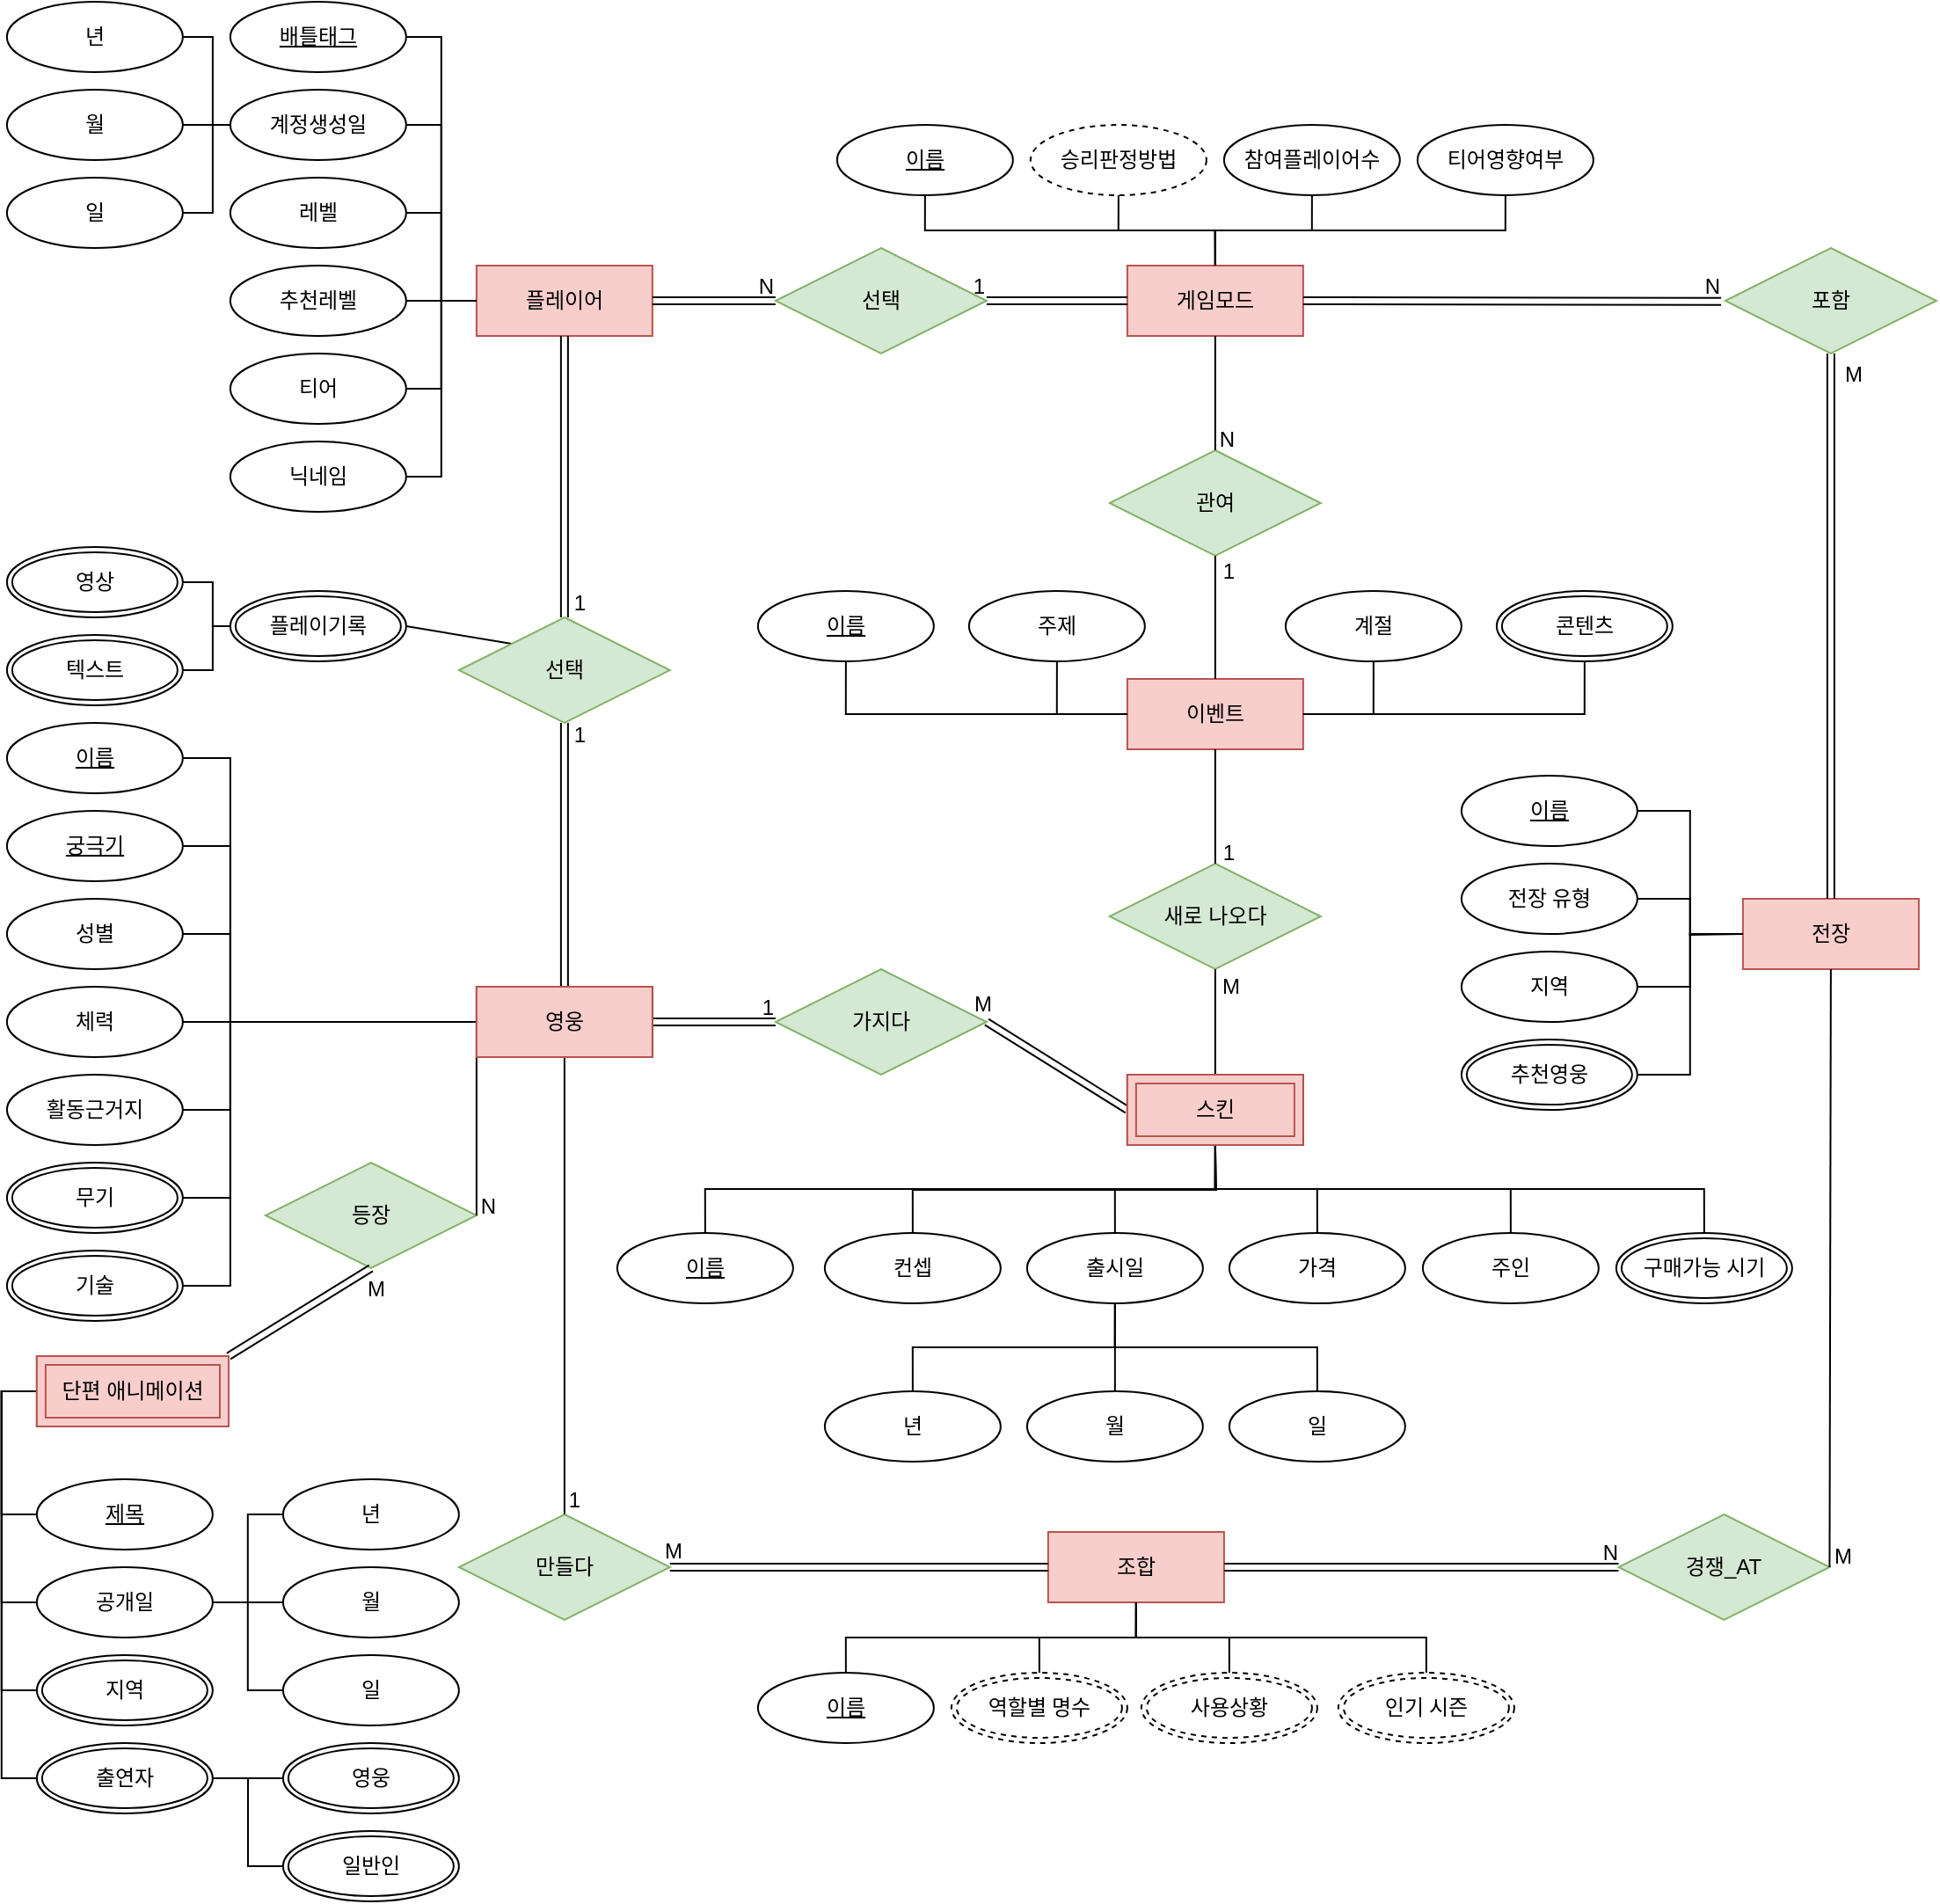 <mxfile version="15.6.5" type="device"><diagram id="R2lEEEUBdFMjLlhIrx00" name="Page-1"><mxGraphModel dx="2842" dy="829" grid="1" gridSize="10" guides="1" tooltips="1" connect="1" arrows="1" fold="1" page="1" pageScale="1" pageWidth="1169" pageHeight="1654" math="0" shadow="0" extFonts="Permanent Marker^https://fonts.googleapis.com/css?family=Permanent+Marker"><root><mxCell id="0"/><mxCell id="1" parent="0"/><mxCell id="3ToQd5qTpxDwfpzsxfG1-2" value="영웅" style="whiteSpace=wrap;html=1;align=center;fontFamily=Verdana;fillColor=default;strokeColor=default;fontColor=default;" parent="1" vertex="1"><mxGeometry x="-889.06" y="570" width="100" height="40" as="geometry"/></mxCell><mxCell id="WNZqhc5i6dyo3hTgpOTs-55" style="edgeStyle=orthogonalEdgeStyle;rounded=0;orthogonalLoop=1;jettySize=auto;html=1;exitX=1;exitY=0.5;exitDx=0;exitDy=0;entryX=0;entryY=0.5;entryDx=0;entryDy=0;fontFamily=Helvetica;endArrow=none;endFill=0;" parent="1" source="ImZckyRcr9Z4sj4Z7aas-2" target="3ToQd5qTpxDwfpzsxfG1-2" edge="1"><mxGeometry relative="1" as="geometry"><Array as="points"><mxPoint x="-1029.06" y="540"/><mxPoint x="-1029.06" y="590"/></Array></mxGeometry></mxCell><mxCell id="ImZckyRcr9Z4sj4Z7aas-2" value="성별" style="ellipse;whiteSpace=wrap;html=1;align=center;fontFamily=Verdana;" parent="1" vertex="1"><mxGeometry x="-1156.06" y="520" width="100" height="40" as="geometry"/></mxCell><mxCell id="WNZqhc5i6dyo3hTgpOTs-52" style="edgeStyle=orthogonalEdgeStyle;rounded=0;orthogonalLoop=1;jettySize=auto;html=1;exitX=1;exitY=0.5;exitDx=0;exitDy=0;entryX=0;entryY=0.5;entryDx=0;entryDy=0;fontFamily=Helvetica;endArrow=none;endFill=0;" parent="1" source="ImZckyRcr9Z4sj4Z7aas-3" target="3ToQd5qTpxDwfpzsxfG1-2" edge="1"><mxGeometry relative="1" as="geometry"><Array as="points"><mxPoint x="-1029.06" y="440"/><mxPoint x="-1029.06" y="590"/></Array></mxGeometry></mxCell><mxCell id="ImZckyRcr9Z4sj4Z7aas-3" value="이름" style="ellipse;whiteSpace=wrap;html=1;align=center;fontStyle=4;fontFamily=Verdana;" parent="1" vertex="1"><mxGeometry x="-1156.06" y="420" width="100" height="40" as="geometry"/></mxCell><mxCell id="WNZqhc5i6dyo3hTgpOTs-57" style="edgeStyle=orthogonalEdgeStyle;rounded=0;orthogonalLoop=1;jettySize=auto;html=1;exitX=1;exitY=0.5;exitDx=0;exitDy=0;entryX=0;entryY=0.5;entryDx=0;entryDy=0;fontFamily=Helvetica;endArrow=none;endFill=0;" parent="1" source="ImZckyRcr9Z4sj4Z7aas-4" target="3ToQd5qTpxDwfpzsxfG1-2" edge="1"><mxGeometry relative="1" as="geometry"><Array as="points"><mxPoint x="-1029.06" y="640"/><mxPoint x="-1029.06" y="590"/></Array></mxGeometry></mxCell><mxCell id="ImZckyRcr9Z4sj4Z7aas-4" value="활동근거지" style="ellipse;whiteSpace=wrap;html=1;align=center;fontFamily=Verdana;" parent="1" vertex="1"><mxGeometry x="-1156.06" y="620" width="100" height="40" as="geometry"/></mxCell><mxCell id="WNZqhc5i6dyo3hTgpOTs-53" style="edgeStyle=orthogonalEdgeStyle;rounded=0;orthogonalLoop=1;jettySize=auto;html=1;exitX=1;exitY=0.5;exitDx=0;exitDy=0;entryX=0;entryY=0.5;entryDx=0;entryDy=0;fontFamily=Helvetica;endArrow=none;endFill=0;" parent="1" source="ImZckyRcr9Z4sj4Z7aas-5" target="3ToQd5qTpxDwfpzsxfG1-2" edge="1"><mxGeometry relative="1" as="geometry"><Array as="points"><mxPoint x="-1029.06" y="490"/><mxPoint x="-1029.06" y="590"/></Array></mxGeometry></mxCell><mxCell id="ImZckyRcr9Z4sj4Z7aas-5" value="궁극기" style="ellipse;whiteSpace=wrap;html=1;align=center;fontStyle=4;fontFamily=Verdana;" parent="1" vertex="1"><mxGeometry x="-1156.06" y="470" width="100" height="40" as="geometry"/></mxCell><mxCell id="WNZqhc5i6dyo3hTgpOTs-56" style="edgeStyle=orthogonalEdgeStyle;rounded=0;orthogonalLoop=1;jettySize=auto;html=1;exitX=1;exitY=0.5;exitDx=0;exitDy=0;entryX=0;entryY=0.5;entryDx=0;entryDy=0;fontFamily=Helvetica;endArrow=none;endFill=0;" parent="1" source="ImZckyRcr9Z4sj4Z7aas-6" target="3ToQd5qTpxDwfpzsxfG1-2" edge="1"><mxGeometry relative="1" as="geometry"/></mxCell><mxCell id="ImZckyRcr9Z4sj4Z7aas-6" value="체력" style="ellipse;whiteSpace=wrap;html=1;align=center;fontFamily=Verdana;" parent="1" vertex="1"><mxGeometry x="-1156.06" y="570" width="100" height="40" as="geometry"/></mxCell><mxCell id="Md9FG3COlqgTDgg730x_-62" style="edgeStyle=orthogonalEdgeStyle;rounded=0;orthogonalLoop=1;jettySize=auto;html=1;exitX=0.5;exitY=0;exitDx=0;exitDy=0;endArrow=none;endFill=0;" parent="1" source="ImZckyRcr9Z4sj4Z7aas-20" edge="1"><mxGeometry relative="1" as="geometry"><mxPoint x="-469.06" y="660" as="targetPoint"/></mxGeometry></mxCell><mxCell id="ImZckyRcr9Z4sj4Z7aas-20" value="컨셉" style="ellipse;whiteSpace=wrap;html=1;align=center;fontFamily=Verdana;" parent="1" vertex="1"><mxGeometry x="-691.06" y="710" width="100" height="40" as="geometry"/></mxCell><mxCell id="Md9FG3COlqgTDgg730x_-63" style="edgeStyle=orthogonalEdgeStyle;rounded=0;orthogonalLoop=1;jettySize=auto;html=1;exitX=0.5;exitY=0;exitDx=0;exitDy=0;endArrow=none;endFill=0;" parent="1" source="ImZckyRcr9Z4sj4Z7aas-23" edge="1"><mxGeometry relative="1" as="geometry"><mxPoint x="-469.06" y="660" as="targetPoint"/></mxGeometry></mxCell><mxCell id="ImZckyRcr9Z4sj4Z7aas-23" value="출시일" style="ellipse;whiteSpace=wrap;html=1;align=center;fontFamily=Verdana;" parent="1" vertex="1"><mxGeometry x="-576.06" y="710" width="100" height="40" as="geometry"/></mxCell><mxCell id="Md9FG3COlqgTDgg730x_-64" style="edgeStyle=orthogonalEdgeStyle;rounded=0;orthogonalLoop=1;jettySize=auto;html=1;exitX=0.5;exitY=0;exitDx=0;exitDy=0;entryX=0.5;entryY=1;entryDx=0;entryDy=0;endArrow=none;endFill=0;" parent="1" source="ImZckyRcr9Z4sj4Z7aas-28" target="WNZqhc5i6dyo3hTgpOTs-12" edge="1"><mxGeometry relative="1" as="geometry"/></mxCell><mxCell id="ImZckyRcr9Z4sj4Z7aas-28" value="가격" style="ellipse;whiteSpace=wrap;html=1;align=center;fontFamily=Verdana;" parent="1" vertex="1"><mxGeometry x="-461.06" y="710" width="100" height="40" as="geometry"/></mxCell><mxCell id="Md9FG3COlqgTDgg730x_-61" style="edgeStyle=orthogonalEdgeStyle;rounded=0;orthogonalLoop=1;jettySize=auto;html=1;exitX=0.5;exitY=0;exitDx=0;exitDy=0;entryX=0.5;entryY=1;entryDx=0;entryDy=0;endArrow=none;endFill=0;" parent="1" source="ImZckyRcr9Z4sj4Z7aas-31" target="WNZqhc5i6dyo3hTgpOTs-12" edge="1"><mxGeometry relative="1" as="geometry"/></mxCell><mxCell id="ImZckyRcr9Z4sj4Z7aas-31" value="이름" style="ellipse;whiteSpace=wrap;html=1;align=center;fontStyle=4;fontFamily=Verdana;" parent="1" vertex="1"><mxGeometry x="-809.06" y="710" width="100" height="40" as="geometry"/></mxCell><mxCell id="Md9FG3COlqgTDgg730x_-68" style="edgeStyle=orthogonalEdgeStyle;rounded=0;orthogonalLoop=1;jettySize=auto;html=1;exitX=0.5;exitY=0;exitDx=0;exitDy=0;entryX=0.5;entryY=1;entryDx=0;entryDy=0;endArrow=none;endFill=0;" parent="1" source="ImZckyRcr9Z4sj4Z7aas-41" target="ImZckyRcr9Z4sj4Z7aas-23" edge="1"><mxGeometry relative="1" as="geometry"/></mxCell><mxCell id="ImZckyRcr9Z4sj4Z7aas-41" value="년" style="ellipse;whiteSpace=wrap;html=1;align=center;fontFamily=Verdana;" parent="1" vertex="1"><mxGeometry x="-691.06" y="800" width="100" height="40" as="geometry"/></mxCell><mxCell id="Md9FG3COlqgTDgg730x_-70" style="edgeStyle=orthogonalEdgeStyle;rounded=0;orthogonalLoop=1;jettySize=auto;html=1;exitX=0.5;exitY=0;exitDx=0;exitDy=0;entryX=0.5;entryY=1;entryDx=0;entryDy=0;endArrow=none;endFill=0;" parent="1" source="ImZckyRcr9Z4sj4Z7aas-43" target="ImZckyRcr9Z4sj4Z7aas-23" edge="1"><mxGeometry relative="1" as="geometry"/></mxCell><mxCell id="ImZckyRcr9Z4sj4Z7aas-43" value="일" style="ellipse;whiteSpace=wrap;html=1;align=center;fontFamily=Verdana;" parent="1" vertex="1"><mxGeometry x="-461.06" y="800" width="100" height="40" as="geometry"/></mxCell><mxCell id="Md9FG3COlqgTDgg730x_-69" style="edgeStyle=orthogonalEdgeStyle;rounded=0;orthogonalLoop=1;jettySize=auto;html=1;exitX=0.5;exitY=0;exitDx=0;exitDy=0;endArrow=none;endFill=0;" parent="1" source="ImZckyRcr9Z4sj4Z7aas-48" target="ImZckyRcr9Z4sj4Z7aas-23" edge="1"><mxGeometry relative="1" as="geometry"/></mxCell><mxCell id="ImZckyRcr9Z4sj4Z7aas-48" value="월" style="ellipse;whiteSpace=wrap;html=1;align=center;fontFamily=Verdana;" parent="1" vertex="1"><mxGeometry x="-576.06" y="800" width="100" height="40" as="geometry"/></mxCell><mxCell id="ImZckyRcr9Z4sj4Z7aas-50" value="조합" style="whiteSpace=wrap;html=1;align=center;fontFamily=Verdana;fillColor=#f8cecc;strokeColor=#b85450;" parent="1" vertex="1"><mxGeometry x="-564.06" y="880" width="100" height="40" as="geometry"/></mxCell><mxCell id="Md9FG3COlqgTDgg730x_-125" style="edgeStyle=orthogonalEdgeStyle;rounded=0;orthogonalLoop=1;jettySize=auto;html=1;exitX=0.5;exitY=0;exitDx=0;exitDy=0;entryX=0.5;entryY=1;entryDx=0;entryDy=0;endArrow=none;endFill=0;" parent="1" source="ImZckyRcr9Z4sj4Z7aas-66" target="ImZckyRcr9Z4sj4Z7aas-50" edge="1"><mxGeometry relative="1" as="geometry"/></mxCell><mxCell id="ImZckyRcr9Z4sj4Z7aas-66" value="이름" style="ellipse;whiteSpace=wrap;html=1;align=center;fontStyle=4;fontFamily=Verdana;" parent="1" vertex="1"><mxGeometry x="-729.06" y="960" width="100" height="40" as="geometry"/></mxCell><mxCell id="Md9FG3COlqgTDgg730x_-128" style="edgeStyle=orthogonalEdgeStyle;rounded=0;orthogonalLoop=1;jettySize=auto;html=1;exitX=0.5;exitY=0;exitDx=0;exitDy=0;entryX=0.5;entryY=1;entryDx=0;entryDy=0;endArrow=none;endFill=0;" parent="1" source="ImZckyRcr9Z4sj4Z7aas-70" target="ImZckyRcr9Z4sj4Z7aas-50" edge="1"><mxGeometry relative="1" as="geometry"/></mxCell><mxCell id="ImZckyRcr9Z4sj4Z7aas-70" value="사용상황" style="ellipse;shape=doubleEllipse;margin=3;whiteSpace=wrap;html=1;align=center;fontFamily=Verdana;dashed=1;fillColor=default;strokeColor=default;fontColor=default;" parent="1" vertex="1"><mxGeometry x="-511.06" y="960" width="100" height="40" as="geometry"/></mxCell><mxCell id="Md9FG3COlqgTDgg730x_-127" style="edgeStyle=orthogonalEdgeStyle;rounded=0;orthogonalLoop=1;jettySize=auto;html=1;exitX=0.5;exitY=0;exitDx=0;exitDy=0;entryX=0.5;entryY=1;entryDx=0;entryDy=0;endArrow=none;endFill=0;" parent="1" source="ImZckyRcr9Z4sj4Z7aas-73" target="ImZckyRcr9Z4sj4Z7aas-50" edge="1"><mxGeometry relative="1" as="geometry"/></mxCell><mxCell id="ImZckyRcr9Z4sj4Z7aas-73" value="역할별 명수" style="ellipse;shape=doubleEllipse;margin=3;whiteSpace=wrap;html=1;align=center;fontFamily=Verdana;dashed=1;fillColor=default;strokeColor=default;fontColor=default;" parent="1" vertex="1"><mxGeometry x="-619.06" y="960" width="100" height="40" as="geometry"/></mxCell><mxCell id="Md9FG3COlqgTDgg730x_-129" style="edgeStyle=orthogonalEdgeStyle;rounded=0;orthogonalLoop=1;jettySize=auto;html=1;exitX=0.5;exitY=0;exitDx=0;exitDy=0;entryX=0.5;entryY=1;entryDx=0;entryDy=0;endArrow=none;endFill=0;" parent="1" source="ImZckyRcr9Z4sj4Z7aas-74" target="ImZckyRcr9Z4sj4Z7aas-50" edge="1"><mxGeometry relative="1" as="geometry"/></mxCell><mxCell id="ImZckyRcr9Z4sj4Z7aas-74" value="인기 시즌" style="ellipse;shape=doubleEllipse;margin=3;whiteSpace=wrap;html=1;align=center;fontFamily=Verdana;dashed=1;fillColor=default;strokeColor=default;fontColor=default;" parent="1" vertex="1"><mxGeometry x="-399.06" y="960" width="100" height="40" as="geometry"/></mxCell><mxCell id="ImZckyRcr9Z4sj4Z7aas-75" value="전장" style="whiteSpace=wrap;html=1;align=center;fontFamily=Verdana;fillColor=#f8cecc;strokeColor=#b85450;" parent="1" vertex="1"><mxGeometry x="-169.06" y="520" width="100" height="40" as="geometry"/></mxCell><mxCell id="Md9FG3COlqgTDgg730x_-120" style="edgeStyle=orthogonalEdgeStyle;rounded=0;orthogonalLoop=1;jettySize=auto;html=1;exitX=1;exitY=0.5;exitDx=0;exitDy=0;endArrow=none;endFill=0;" parent="1" source="ImZckyRcr9Z4sj4Z7aas-77" edge="1"><mxGeometry relative="1" as="geometry"><mxPoint x="-169.06" y="540" as="targetPoint"/></mxGeometry></mxCell><mxCell id="ImZckyRcr9Z4sj4Z7aas-77" value="전장 유형" style="ellipse;whiteSpace=wrap;html=1;align=center;fontFamily=Verdana;" parent="1" vertex="1"><mxGeometry x="-329.06" y="500" width="100" height="40" as="geometry"/></mxCell><mxCell id="Md9FG3COlqgTDgg730x_-121" style="edgeStyle=orthogonalEdgeStyle;rounded=0;orthogonalLoop=1;jettySize=auto;html=1;exitX=1;exitY=0.5;exitDx=0;exitDy=0;entryX=0;entryY=0.5;entryDx=0;entryDy=0;endArrow=none;endFill=0;" parent="1" source="ImZckyRcr9Z4sj4Z7aas-81" target="ImZckyRcr9Z4sj4Z7aas-75" edge="1"><mxGeometry relative="1" as="geometry"/></mxCell><mxCell id="ImZckyRcr9Z4sj4Z7aas-81" value="지역" style="ellipse;whiteSpace=wrap;html=1;align=center;fontFamily=Verdana;" parent="1" vertex="1"><mxGeometry x="-329.06" y="550" width="100" height="40" as="geometry"/></mxCell><mxCell id="Md9FG3COlqgTDgg730x_-119" style="edgeStyle=orthogonalEdgeStyle;rounded=0;orthogonalLoop=1;jettySize=auto;html=1;exitX=1;exitY=0.5;exitDx=0;exitDy=0;entryX=0;entryY=0.5;entryDx=0;entryDy=0;endArrow=none;endFill=0;" parent="1" source="ImZckyRcr9Z4sj4Z7aas-85" target="ImZckyRcr9Z4sj4Z7aas-75" edge="1"><mxGeometry relative="1" as="geometry"/></mxCell><mxCell id="ImZckyRcr9Z4sj4Z7aas-85" value="이름" style="ellipse;whiteSpace=wrap;html=1;align=center;fontStyle=4;fontFamily=Verdana;" parent="1" vertex="1"><mxGeometry x="-329.06" y="450" width="100" height="40" as="geometry"/></mxCell><mxCell id="Md9FG3COlqgTDgg730x_-122" style="edgeStyle=orthogonalEdgeStyle;rounded=0;orthogonalLoop=1;jettySize=auto;html=1;exitX=1;exitY=0.5;exitDx=0;exitDy=0;entryX=0;entryY=0.5;entryDx=0;entryDy=0;endArrow=none;endFill=0;" parent="1" source="ImZckyRcr9Z4sj4Z7aas-86" target="ImZckyRcr9Z4sj4Z7aas-75" edge="1"><mxGeometry relative="1" as="geometry"/></mxCell><mxCell id="ImZckyRcr9Z4sj4Z7aas-86" value="추천영웅" style="ellipse;shape=doubleEllipse;margin=3;whiteSpace=wrap;html=1;align=center;fontFamily=Verdana;" parent="1" vertex="1"><mxGeometry x="-329.06" y="600" width="100" height="40" as="geometry"/></mxCell><mxCell id="ImZckyRcr9Z4sj4Z7aas-87" value="게임모드" style="whiteSpace=wrap;html=1;align=center;fontFamily=Verdana;fillColor=#f8cecc;strokeColor=#b85450;" parent="1" vertex="1"><mxGeometry x="-519.06" y="160" width="100" height="40" as="geometry"/></mxCell><mxCell id="Md9FG3COlqgTDgg730x_-51" style="edgeStyle=orthogonalEdgeStyle;rounded=0;orthogonalLoop=1;jettySize=auto;html=1;exitX=0.5;exitY=1;exitDx=0;exitDy=0;entryX=0.5;entryY=0;entryDx=0;entryDy=0;endArrow=none;endFill=0;" parent="1" source="ImZckyRcr9Z4sj4Z7aas-89" target="ImZckyRcr9Z4sj4Z7aas-87" edge="1"><mxGeometry relative="1" as="geometry"/></mxCell><mxCell id="ImZckyRcr9Z4sj4Z7aas-89" value="승리판정방법" style="ellipse;whiteSpace=wrap;html=1;align=center;fontFamily=Verdana;dashed=1;fillColor=default;strokeColor=default;fontColor=default;" parent="1" vertex="1"><mxGeometry x="-574.06" y="80" width="100" height="40" as="geometry"/></mxCell><mxCell id="Md9FG3COlqgTDgg730x_-52" style="edgeStyle=orthogonalEdgeStyle;rounded=0;orthogonalLoop=1;jettySize=auto;html=1;exitX=0.5;exitY=1;exitDx=0;exitDy=0;entryX=0.5;entryY=0;entryDx=0;entryDy=0;endArrow=none;endFill=0;" parent="1" source="ImZckyRcr9Z4sj4Z7aas-92" target="ImZckyRcr9Z4sj4Z7aas-87" edge="1"><mxGeometry relative="1" as="geometry"/></mxCell><mxCell id="ImZckyRcr9Z4sj4Z7aas-92" value="참여플레이어수" style="ellipse;whiteSpace=wrap;html=1;align=center;fontFamily=Verdana;" parent="1" vertex="1"><mxGeometry x="-464.06" y="80" width="100" height="40" as="geometry"/></mxCell><mxCell id="Md9FG3COlqgTDgg730x_-50" style="edgeStyle=orthogonalEdgeStyle;rounded=0;orthogonalLoop=1;jettySize=auto;html=1;exitX=0.5;exitY=1;exitDx=0;exitDy=0;entryX=0.5;entryY=0;entryDx=0;entryDy=0;endArrow=none;endFill=0;" parent="1" source="ImZckyRcr9Z4sj4Z7aas-94" target="ImZckyRcr9Z4sj4Z7aas-87" edge="1"><mxGeometry relative="1" as="geometry"/></mxCell><mxCell id="ImZckyRcr9Z4sj4Z7aas-94" value="이름" style="ellipse;whiteSpace=wrap;html=1;align=center;fontStyle=4;fontFamily=Verdana;" parent="1" vertex="1"><mxGeometry x="-684.06" y="80" width="100" height="40" as="geometry"/></mxCell><mxCell id="Md9FG3COlqgTDgg730x_-53" style="edgeStyle=orthogonalEdgeStyle;rounded=0;orthogonalLoop=1;jettySize=auto;html=1;exitX=0.5;exitY=1;exitDx=0;exitDy=0;entryX=0.5;entryY=0;entryDx=0;entryDy=0;endArrow=none;endFill=0;" parent="1" source="ImZckyRcr9Z4sj4Z7aas-96" target="ImZckyRcr9Z4sj4Z7aas-87" edge="1"><mxGeometry relative="1" as="geometry"/></mxCell><mxCell id="ImZckyRcr9Z4sj4Z7aas-96" value="티어영향여부" style="ellipse;whiteSpace=wrap;html=1;align=center;fontFamily=Verdana;" parent="1" vertex="1"><mxGeometry x="-354.06" y="80" width="100" height="40" as="geometry"/></mxCell><mxCell id="ImZckyRcr9Z4sj4Z7aas-97" value="플레이어" style="whiteSpace=wrap;html=1;align=center;fontFamily=Verdana;fillColor=#f8cecc;strokeColor=#b85450;" parent="1" vertex="1"><mxGeometry x="-889.06" y="160" width="100" height="40" as="geometry"/></mxCell><mxCell id="WNZqhc5i6dyo3hTgpOTs-28" style="edgeStyle=orthogonalEdgeStyle;rounded=0;orthogonalLoop=1;jettySize=auto;html=1;exitX=1;exitY=0.5;exitDx=0;exitDy=0;entryX=0;entryY=0.5;entryDx=0;entryDy=0;fontFamily=Helvetica;endArrow=none;endFill=0;" parent="1" source="ImZckyRcr9Z4sj4Z7aas-99" target="ImZckyRcr9Z4sj4Z7aas-97" edge="1"><mxGeometry relative="1" as="geometry"/></mxCell><mxCell id="ImZckyRcr9Z4sj4Z7aas-99" value="레벨" style="ellipse;whiteSpace=wrap;html=1;align=center;fontFamily=Verdana;" parent="1" vertex="1"><mxGeometry x="-1029.06" y="110" width="100" height="40" as="geometry"/></mxCell><mxCell id="WNZqhc5i6dyo3hTgpOTs-27" style="edgeStyle=orthogonalEdgeStyle;rounded=0;orthogonalLoop=1;jettySize=auto;html=1;exitX=1;exitY=0.5;exitDx=0;exitDy=0;entryX=0;entryY=0.5;entryDx=0;entryDy=0;fontFamily=Helvetica;endArrow=none;endFill=0;" parent="1" source="ImZckyRcr9Z4sj4Z7aas-105" target="ImZckyRcr9Z4sj4Z7aas-97" edge="1"><mxGeometry relative="1" as="geometry"/></mxCell><mxCell id="ImZckyRcr9Z4sj4Z7aas-105" value="계정생성일" style="ellipse;whiteSpace=wrap;html=1;align=center;fontFamily=Verdana;" parent="1" vertex="1"><mxGeometry x="-1029.06" y="60" width="100" height="40" as="geometry"/></mxCell><mxCell id="WNZqhc5i6dyo3hTgpOTs-23" style="edgeStyle=orthogonalEdgeStyle;rounded=0;orthogonalLoop=1;jettySize=auto;html=1;exitX=1;exitY=0.5;exitDx=0;exitDy=0;fontFamily=Helvetica;endArrow=none;endFill=0;entryX=0;entryY=0.5;entryDx=0;entryDy=0;" parent="1" source="ImZckyRcr9Z4sj4Z7aas-106" target="ImZckyRcr9Z4sj4Z7aas-97" edge="1"><mxGeometry relative="1" as="geometry"><mxPoint x="-909.06" y="180" as="targetPoint"/></mxGeometry></mxCell><mxCell id="ImZckyRcr9Z4sj4Z7aas-106" value="배틀태그" style="ellipse;whiteSpace=wrap;html=1;align=center;fontStyle=4;fontFamily=Verdana;" parent="1" vertex="1"><mxGeometry x="-1029.06" y="10" width="100" height="40" as="geometry"/></mxCell><mxCell id="WNZqhc5i6dyo3hTgpOTs-31" style="edgeStyle=orthogonalEdgeStyle;rounded=0;orthogonalLoop=1;jettySize=auto;html=1;exitX=1;exitY=0.5;exitDx=0;exitDy=0;entryX=0;entryY=0.5;entryDx=0;entryDy=0;fontFamily=Helvetica;endArrow=none;endFill=0;" parent="1" source="ImZckyRcr9Z4sj4Z7aas-108" target="ImZckyRcr9Z4sj4Z7aas-97" edge="1"><mxGeometry relative="1" as="geometry"/></mxCell><mxCell id="ImZckyRcr9Z4sj4Z7aas-108" value="닉네임" style="ellipse;whiteSpace=wrap;html=1;align=center;fontFamily=Verdana;" parent="1" vertex="1"><mxGeometry x="-1029.06" y="260" width="100" height="40" as="geometry"/></mxCell><mxCell id="WNZqhc5i6dyo3hTgpOTs-30" style="edgeStyle=orthogonalEdgeStyle;rounded=0;orthogonalLoop=1;jettySize=auto;html=1;exitX=1;exitY=0.5;exitDx=0;exitDy=0;entryX=0;entryY=0.5;entryDx=0;entryDy=0;fontFamily=Helvetica;endArrow=none;endFill=0;" parent="1" source="ImZckyRcr9Z4sj4Z7aas-110" target="ImZckyRcr9Z4sj4Z7aas-97" edge="1"><mxGeometry relative="1" as="geometry"/></mxCell><mxCell id="ImZckyRcr9Z4sj4Z7aas-110" value="티어" style="ellipse;whiteSpace=wrap;html=1;align=center;fontFamily=Verdana;" parent="1" vertex="1"><mxGeometry x="-1029.06" y="210" width="100" height="40" as="geometry"/></mxCell><mxCell id="WNZqhc5i6dyo3hTgpOTs-16" style="edgeStyle=orthogonalEdgeStyle;rounded=0;orthogonalLoop=1;jettySize=auto;html=1;exitX=1;exitY=0.5;exitDx=0;exitDy=0;entryX=0;entryY=0.5;entryDx=0;entryDy=0;fontFamily=Helvetica;endArrow=none;endFill=0;" parent="1" source="ImZckyRcr9Z4sj4Z7aas-113" target="ImZckyRcr9Z4sj4Z7aas-105" edge="1"><mxGeometry relative="1" as="geometry"><Array as="points"><mxPoint x="-1039.06" y="30"/><mxPoint x="-1039.06" y="80"/></Array></mxGeometry></mxCell><mxCell id="ImZckyRcr9Z4sj4Z7aas-113" value="년" style="ellipse;whiteSpace=wrap;html=1;align=center;fontFamily=Verdana;fillOpacity=96;" parent="1" vertex="1"><mxGeometry x="-1156.06" y="10" width="100" height="40" as="geometry"/></mxCell><mxCell id="WNZqhc5i6dyo3hTgpOTs-17" style="edgeStyle=orthogonalEdgeStyle;rounded=0;orthogonalLoop=1;jettySize=auto;html=1;exitX=1;exitY=0.5;exitDx=0;exitDy=0;entryX=0;entryY=0.5;entryDx=0;entryDy=0;fontFamily=Helvetica;endArrow=none;endFill=0;" parent="1" source="ImZckyRcr9Z4sj4Z7aas-114" target="ImZckyRcr9Z4sj4Z7aas-105" edge="1"><mxGeometry relative="1" as="geometry"/></mxCell><mxCell id="ImZckyRcr9Z4sj4Z7aas-114" value="월" style="ellipse;whiteSpace=wrap;html=1;align=center;fontFamily=Verdana;fillOpacity=96;" parent="1" vertex="1"><mxGeometry x="-1156.06" y="60" width="100" height="40" as="geometry"/></mxCell><mxCell id="WNZqhc5i6dyo3hTgpOTs-18" style="edgeStyle=orthogonalEdgeStyle;rounded=0;orthogonalLoop=1;jettySize=auto;html=1;exitX=1;exitY=0.5;exitDx=0;exitDy=0;fontFamily=Helvetica;endArrow=none;endFill=0;" parent="1" source="ImZckyRcr9Z4sj4Z7aas-115" edge="1"><mxGeometry relative="1" as="geometry"><mxPoint x="-1029.06" y="80" as="targetPoint"/><Array as="points"><mxPoint x="-1039.06" y="130"/><mxPoint x="-1039.06" y="80"/></Array></mxGeometry></mxCell><mxCell id="ImZckyRcr9Z4sj4Z7aas-115" value="일" style="ellipse;whiteSpace=wrap;html=1;align=center;fontFamily=Verdana;fillOpacity=96;" parent="1" vertex="1"><mxGeometry x="-1156.06" y="110" width="100" height="40" as="geometry"/></mxCell><mxCell id="WNZqhc5i6dyo3hTgpOTs-29" style="edgeStyle=orthogonalEdgeStyle;rounded=0;orthogonalLoop=1;jettySize=auto;html=1;exitX=1;exitY=0.5;exitDx=0;exitDy=0;entryX=0;entryY=0.5;entryDx=0;entryDy=0;fontFamily=Helvetica;endArrow=none;endFill=0;" parent="1" source="ImZckyRcr9Z4sj4Z7aas-117" target="ImZckyRcr9Z4sj4Z7aas-97" edge="1"><mxGeometry relative="1" as="geometry"/></mxCell><mxCell id="ImZckyRcr9Z4sj4Z7aas-117" value="추천레벨" style="ellipse;whiteSpace=wrap;html=1;align=center;fontFamily=Verdana;" parent="1" vertex="1"><mxGeometry x="-1029.06" y="160" width="100" height="40" as="geometry"/></mxCell><mxCell id="ImZckyRcr9Z4sj4Z7aas-129" value="이벤트" style="whiteSpace=wrap;html=1;align=center;fontFamily=Verdana;fillColor=#f8cecc;strokeColor=#b85450;" parent="1" vertex="1"><mxGeometry x="-519.06" y="395" width="100" height="40" as="geometry"/></mxCell><mxCell id="Md9FG3COlqgTDgg730x_-56" style="edgeStyle=orthogonalEdgeStyle;rounded=0;orthogonalLoop=1;jettySize=auto;html=1;exitX=0.5;exitY=1;exitDx=0;exitDy=0;entryX=0;entryY=0.5;entryDx=0;entryDy=0;endArrow=none;endFill=0;" parent="1" source="ImZckyRcr9Z4sj4Z7aas-131" target="ImZckyRcr9Z4sj4Z7aas-129" edge="1"><mxGeometry relative="1" as="geometry"/></mxCell><mxCell id="ImZckyRcr9Z4sj4Z7aas-131" value="주제" style="ellipse;whiteSpace=wrap;html=1;align=center;fontFamily=Verdana;" parent="1" vertex="1"><mxGeometry x="-609.06" y="345" width="100" height="40" as="geometry"/></mxCell><mxCell id="Md9FG3COlqgTDgg730x_-57" style="edgeStyle=orthogonalEdgeStyle;rounded=0;orthogonalLoop=1;jettySize=auto;html=1;exitX=0.5;exitY=1;exitDx=0;exitDy=0;entryX=1;entryY=0.5;entryDx=0;entryDy=0;endArrow=none;endFill=0;" parent="1" source="ImZckyRcr9Z4sj4Z7aas-134" target="ImZckyRcr9Z4sj4Z7aas-129" edge="1"><mxGeometry relative="1" as="geometry"/></mxCell><mxCell id="ImZckyRcr9Z4sj4Z7aas-134" value="계절" style="ellipse;whiteSpace=wrap;html=1;align=center;fontFamily=Verdana;" parent="1" vertex="1"><mxGeometry x="-429.06" y="345" width="100" height="40" as="geometry"/></mxCell><mxCell id="Md9FG3COlqgTDgg730x_-54" style="edgeStyle=orthogonalEdgeStyle;rounded=0;orthogonalLoop=1;jettySize=auto;html=1;exitX=0.5;exitY=1;exitDx=0;exitDy=0;entryX=0;entryY=0.5;entryDx=0;entryDy=0;endArrow=none;endFill=0;" parent="1" source="ImZckyRcr9Z4sj4Z7aas-136" target="ImZckyRcr9Z4sj4Z7aas-129" edge="1"><mxGeometry relative="1" as="geometry"/></mxCell><mxCell id="ImZckyRcr9Z4sj4Z7aas-136" value="이름" style="ellipse;whiteSpace=wrap;html=1;align=center;fontStyle=4;fontFamily=Verdana;" parent="1" vertex="1"><mxGeometry x="-729.06" y="345" width="100" height="40" as="geometry"/></mxCell><mxCell id="Md9FG3COlqgTDgg730x_-142" style="edgeStyle=orthogonalEdgeStyle;rounded=0;orthogonalLoop=1;jettySize=auto;html=1;exitX=0;exitY=0.5;exitDx=0;exitDy=0;entryX=0;entryY=0.5;entryDx=0;entryDy=0;endArrow=none;endFill=0;" parent="1" source="ImZckyRcr9Z4sj4Z7aas-177" target="Md9FG3COlqgTDgg730x_-154" edge="1"><mxGeometry relative="1" as="geometry"/></mxCell><mxCell id="Md9FG3COlqgTDgg730x_-146" style="edgeStyle=orthogonalEdgeStyle;rounded=0;orthogonalLoop=1;jettySize=auto;html=1;exitX=1;exitY=0.5;exitDx=0;exitDy=0;entryX=0;entryY=0.5;entryDx=0;entryDy=0;endArrow=none;endFill=0;" parent="1" source="ImZckyRcr9Z4sj4Z7aas-177" target="ImZckyRcr9Z4sj4Z7aas-184" edge="1"><mxGeometry relative="1" as="geometry"/></mxCell><mxCell id="Md9FG3COlqgTDgg730x_-147" style="edgeStyle=orthogonalEdgeStyle;rounded=0;orthogonalLoop=1;jettySize=auto;html=1;exitX=1;exitY=0.5;exitDx=0;exitDy=0;entryX=0;entryY=0.5;entryDx=0;entryDy=0;endArrow=none;endFill=0;" parent="1" source="ImZckyRcr9Z4sj4Z7aas-177" target="ImZckyRcr9Z4sj4Z7aas-186" edge="1"><mxGeometry relative="1" as="geometry"/></mxCell><mxCell id="Md9FG3COlqgTDgg730x_-148" style="edgeStyle=orthogonalEdgeStyle;rounded=0;orthogonalLoop=1;jettySize=auto;html=1;exitX=1;exitY=0.5;exitDx=0;exitDy=0;entryX=0;entryY=0.5;entryDx=0;entryDy=0;endArrow=none;endFill=0;" parent="1" source="ImZckyRcr9Z4sj4Z7aas-177" target="ImZckyRcr9Z4sj4Z7aas-185" edge="1"><mxGeometry relative="1" as="geometry"/></mxCell><mxCell id="ImZckyRcr9Z4sj4Z7aas-177" value="공개일" style="ellipse;whiteSpace=wrap;html=1;align=center;fontFamily=Verdana;" parent="1" vertex="1"><mxGeometry x="-1139.06" y="900" width="100" height="40" as="geometry"/></mxCell><mxCell id="Md9FG3COlqgTDgg730x_-140" style="edgeStyle=orthogonalEdgeStyle;rounded=0;orthogonalLoop=1;jettySize=auto;html=1;exitX=0;exitY=0.5;exitDx=0;exitDy=0;entryX=0;entryY=0.5;entryDx=0;entryDy=0;endArrow=none;endFill=0;" parent="1" source="ImZckyRcr9Z4sj4Z7aas-183" target="Md9FG3COlqgTDgg730x_-154" edge="1"><mxGeometry relative="1" as="geometry"/></mxCell><mxCell id="ImZckyRcr9Z4sj4Z7aas-183" value="제목" style="ellipse;whiteSpace=wrap;html=1;align=center;fontStyle=4;fontFamily=Verdana;" parent="1" vertex="1"><mxGeometry x="-1139.06" y="850" width="100" height="40" as="geometry"/></mxCell><mxCell id="ImZckyRcr9Z4sj4Z7aas-184" value="년" style="ellipse;whiteSpace=wrap;html=1;align=center;fontFamily=Verdana;" parent="1" vertex="1"><mxGeometry x="-999.06" y="850" width="100" height="40" as="geometry"/></mxCell><mxCell id="ImZckyRcr9Z4sj4Z7aas-185" value="일" style="ellipse;whiteSpace=wrap;html=1;align=center;fontFamily=Verdana;" parent="1" vertex="1"><mxGeometry x="-999.06" y="950" width="100" height="40" as="geometry"/></mxCell><mxCell id="ImZckyRcr9Z4sj4Z7aas-186" value="월" style="ellipse;whiteSpace=wrap;html=1;align=center;fontFamily=Verdana;" parent="1" vertex="1"><mxGeometry x="-999.06" y="900" width="100" height="40" as="geometry"/></mxCell><mxCell id="Md9FG3COlqgTDgg730x_-144" style="edgeStyle=orthogonalEdgeStyle;rounded=0;orthogonalLoop=1;jettySize=auto;html=1;exitX=0;exitY=0.5;exitDx=0;exitDy=0;entryX=0;entryY=0.5;entryDx=0;entryDy=0;endArrow=none;endFill=0;" parent="1" source="ImZckyRcr9Z4sj4Z7aas-187" target="Md9FG3COlqgTDgg730x_-154" edge="1"><mxGeometry relative="1" as="geometry"/></mxCell><mxCell id="Md9FG3COlqgTDgg730x_-149" style="edgeStyle=orthogonalEdgeStyle;rounded=0;orthogonalLoop=1;jettySize=auto;html=1;exitX=1;exitY=0.5;exitDx=0;exitDy=0;entryX=0;entryY=0.5;entryDx=0;entryDy=0;endArrow=none;endFill=0;" parent="1" source="ImZckyRcr9Z4sj4Z7aas-187" target="ImZckyRcr9Z4sj4Z7aas-188" edge="1"><mxGeometry relative="1" as="geometry"/></mxCell><mxCell id="Md9FG3COlqgTDgg730x_-150" style="edgeStyle=orthogonalEdgeStyle;rounded=0;orthogonalLoop=1;jettySize=auto;html=1;exitX=1;exitY=0.5;exitDx=0;exitDy=0;entryX=0;entryY=0.5;entryDx=0;entryDy=0;endArrow=none;endFill=0;" parent="1" source="ImZckyRcr9Z4sj4Z7aas-187" target="ImZckyRcr9Z4sj4Z7aas-189" edge="1"><mxGeometry relative="1" as="geometry"><Array as="points"><mxPoint x="-1019" y="1020"/><mxPoint x="-1019" y="1070"/></Array></mxGeometry></mxCell><mxCell id="ImZckyRcr9Z4sj4Z7aas-187" value="출연자" style="ellipse;shape=doubleEllipse;margin=3;whiteSpace=wrap;html=1;align=center;fontFamily=Verdana;" parent="1" vertex="1"><mxGeometry x="-1139.06" y="1000" width="100" height="40" as="geometry"/></mxCell><mxCell id="ImZckyRcr9Z4sj4Z7aas-188" value="영웅" style="ellipse;shape=doubleEllipse;margin=3;whiteSpace=wrap;html=1;align=center;fontFamily=Verdana;" parent="1" vertex="1"><mxGeometry x="-999.06" y="1000" width="100" height="40" as="geometry"/></mxCell><mxCell id="ImZckyRcr9Z4sj4Z7aas-189" value="일반인" style="ellipse;shape=doubleEllipse;margin=3;whiteSpace=wrap;html=1;align=center;fontFamily=Verdana;" parent="1" vertex="1"><mxGeometry x="-999.06" y="1050" width="100" height="40" as="geometry"/></mxCell><mxCell id="Md9FG3COlqgTDgg730x_-58" style="edgeStyle=orthogonalEdgeStyle;rounded=0;orthogonalLoop=1;jettySize=auto;html=1;exitX=0.5;exitY=1;exitDx=0;exitDy=0;entryX=1;entryY=0.5;entryDx=0;entryDy=0;endArrow=none;endFill=0;" parent="1" source="ImZckyRcr9Z4sj4Z7aas-192" target="ImZckyRcr9Z4sj4Z7aas-129" edge="1"><mxGeometry relative="1" as="geometry"/></mxCell><mxCell id="ImZckyRcr9Z4sj4Z7aas-192" value="콘텐츠" style="ellipse;shape=doubleEllipse;margin=3;whiteSpace=wrap;html=1;align=center;fontFamily=Verdana;" parent="1" vertex="1"><mxGeometry x="-309.06" y="345" width="100" height="40" as="geometry"/></mxCell><mxCell id="Md9FG3COlqgTDgg730x_-160" style="rounded=0;orthogonalLoop=1;jettySize=auto;html=1;exitX=1;exitY=0.5;exitDx=0;exitDy=0;entryX=0;entryY=0;entryDx=0;entryDy=0;endArrow=none;endFill=0;" parent="1" source="ImZckyRcr9Z4sj4Z7aas-193" target="Md9FG3COlqgTDgg730x_-4" edge="1"><mxGeometry relative="1" as="geometry"/></mxCell><mxCell id="ImZckyRcr9Z4sj4Z7aas-193" value="플레이기록" style="ellipse;shape=doubleEllipse;margin=3;whiteSpace=wrap;html=1;align=center;fontFamily=Verdana;" parent="1" vertex="1"><mxGeometry x="-1029.06" y="345" width="100" height="40" as="geometry"/></mxCell><mxCell id="WNZqhc5i6dyo3hTgpOTs-21" style="edgeStyle=orthogonalEdgeStyle;rounded=0;orthogonalLoop=1;jettySize=auto;html=1;exitX=1;exitY=0.5;exitDx=0;exitDy=0;entryX=0;entryY=0.5;entryDx=0;entryDy=0;fontFamily=Helvetica;endArrow=none;endFill=0;" parent="1" source="ImZckyRcr9Z4sj4Z7aas-194" target="ImZckyRcr9Z4sj4Z7aas-193" edge="1"><mxGeometry relative="1" as="geometry"><Array as="points"><mxPoint x="-1039.06" y="340"/><mxPoint x="-1039.06" y="365"/></Array></mxGeometry></mxCell><mxCell id="ImZckyRcr9Z4sj4Z7aas-194" value="영상" style="ellipse;shape=doubleEllipse;margin=3;whiteSpace=wrap;html=1;align=center;fontFamily=Verdana;" parent="1" vertex="1"><mxGeometry x="-1156.06" y="320" width="100" height="40" as="geometry"/></mxCell><mxCell id="WNZqhc5i6dyo3hTgpOTs-22" style="edgeStyle=orthogonalEdgeStyle;rounded=0;orthogonalLoop=1;jettySize=auto;html=1;exitX=1;exitY=0.5;exitDx=0;exitDy=0;entryX=0;entryY=0.5;entryDx=0;entryDy=0;fontFamily=Helvetica;endArrow=none;endFill=0;" parent="1" source="ImZckyRcr9Z4sj4Z7aas-195" target="ImZckyRcr9Z4sj4Z7aas-193" edge="1"><mxGeometry relative="1" as="geometry"><Array as="points"><mxPoint x="-1039.06" y="390"/><mxPoint x="-1039.06" y="365"/></Array></mxGeometry></mxCell><mxCell id="ImZckyRcr9Z4sj4Z7aas-195" value="텍스트" style="ellipse;shape=doubleEllipse;margin=3;whiteSpace=wrap;html=1;align=center;fontFamily=Verdana;" parent="1" vertex="1"><mxGeometry x="-1156.06" y="370" width="100" height="40" as="geometry"/></mxCell><mxCell id="WNZqhc5i6dyo3hTgpOTs-58" style="edgeStyle=orthogonalEdgeStyle;rounded=0;orthogonalLoop=1;jettySize=auto;html=1;exitX=1;exitY=0.5;exitDx=0;exitDy=0;entryX=0;entryY=0.5;entryDx=0;entryDy=0;fontFamily=Helvetica;endArrow=none;endFill=0;" parent="1" source="ImZckyRcr9Z4sj4Z7aas-196" target="3ToQd5qTpxDwfpzsxfG1-2" edge="1"><mxGeometry relative="1" as="geometry"><Array as="points"><mxPoint x="-1029.06" y="690"/><mxPoint x="-1029.06" y="590"/></Array></mxGeometry></mxCell><mxCell id="ImZckyRcr9Z4sj4Z7aas-196" value="무기" style="ellipse;shape=doubleEllipse;margin=3;whiteSpace=wrap;html=1;align=center;fontFamily=Verdana;" parent="1" vertex="1"><mxGeometry x="-1156.06" y="670" width="100" height="40" as="geometry"/></mxCell><mxCell id="Md9FG3COlqgTDgg730x_-66" style="edgeStyle=orthogonalEdgeStyle;rounded=0;orthogonalLoop=1;jettySize=auto;html=1;exitX=0.5;exitY=0;exitDx=0;exitDy=0;entryX=0.5;entryY=1;entryDx=0;entryDy=0;endArrow=none;endFill=0;" parent="1" source="ImZckyRcr9Z4sj4Z7aas-198" target="WNZqhc5i6dyo3hTgpOTs-12" edge="1"><mxGeometry relative="1" as="geometry"/></mxCell><mxCell id="ImZckyRcr9Z4sj4Z7aas-198" value="구매가능 시기" style="ellipse;shape=doubleEllipse;margin=3;whiteSpace=wrap;html=1;align=center;fontFamily=Verdana;" parent="1" vertex="1"><mxGeometry x="-241.06" y="710" width="100" height="40" as="geometry"/></mxCell><mxCell id="Md9FG3COlqgTDgg730x_-143" style="edgeStyle=orthogonalEdgeStyle;rounded=0;orthogonalLoop=1;jettySize=auto;html=1;exitX=0;exitY=0.5;exitDx=0;exitDy=0;entryX=0;entryY=0.5;entryDx=0;entryDy=0;endArrow=none;endFill=0;" parent="1" source="ImZckyRcr9Z4sj4Z7aas-199" target="Md9FG3COlqgTDgg730x_-154" edge="1"><mxGeometry relative="1" as="geometry"/></mxCell><mxCell id="ImZckyRcr9Z4sj4Z7aas-199" value="지역" style="ellipse;shape=doubleEllipse;margin=3;whiteSpace=wrap;html=1;align=center;fontFamily=Verdana;" parent="1" vertex="1"><mxGeometry x="-1139.06" y="950" width="100" height="40" as="geometry"/></mxCell><mxCell id="WNZqhc5i6dyo3hTgpOTs-59" style="edgeStyle=orthogonalEdgeStyle;rounded=0;orthogonalLoop=1;jettySize=auto;html=1;exitX=1;exitY=0.5;exitDx=0;exitDy=0;entryX=0;entryY=0.5;entryDx=0;entryDy=0;fontFamily=Helvetica;endArrow=none;endFill=0;" parent="1" source="WNZqhc5i6dyo3hTgpOTs-5" target="3ToQd5qTpxDwfpzsxfG1-2" edge="1"><mxGeometry relative="1" as="geometry"><Array as="points"><mxPoint x="-1029.06" y="740"/><mxPoint x="-1029.06" y="590"/></Array></mxGeometry></mxCell><mxCell id="WNZqhc5i6dyo3hTgpOTs-5" value="기술" style="ellipse;shape=doubleEllipse;margin=3;whiteSpace=wrap;html=1;align=center;fontFamily=Verdana;" parent="1" vertex="1"><mxGeometry x="-1156.06" y="720" width="100" height="40" as="geometry"/></mxCell><mxCell id="Md9FG3COlqgTDgg730x_-65" style="edgeStyle=orthogonalEdgeStyle;rounded=0;orthogonalLoop=1;jettySize=auto;html=1;exitX=0.5;exitY=0;exitDx=0;exitDy=0;entryX=0.5;entryY=1;entryDx=0;entryDy=0;endArrow=none;endFill=0;" parent="1" source="WNZqhc5i6dyo3hTgpOTs-9" target="WNZqhc5i6dyo3hTgpOTs-12" edge="1"><mxGeometry relative="1" as="geometry"/></mxCell><mxCell id="WNZqhc5i6dyo3hTgpOTs-9" value="주인" style="ellipse;whiteSpace=wrap;html=1;align=center;fontFamily=Verdana;" parent="1" vertex="1"><mxGeometry x="-351.06" y="710" width="100" height="40" as="geometry"/></mxCell><mxCell id="WNZqhc5i6dyo3hTgpOTs-12" value="스킨" style="shape=ext;margin=3;double=1;whiteSpace=wrap;html=1;align=center;rounded=0;fontFamily=Verdana;fillColor=default;strokeColor=default;fontColor=default;" parent="1" vertex="1"><mxGeometry x="-519.06" y="620" width="100" height="40" as="geometry"/></mxCell><mxCell id="WNZqhc5i6dyo3hTgpOTs-33" value="선택" style="shape=rhombus;perimeter=rhombusPerimeter;whiteSpace=wrap;html=1;align=center;rounded=0;fontFamily=Helvetica;strokeColor=#82b366;fillColor=#d5e8d4;fontColor=default;" parent="1" vertex="1"><mxGeometry x="-719.06" y="150" width="120" height="60" as="geometry"/></mxCell><mxCell id="WNZqhc5i6dyo3hTgpOTs-47" value="포함" style="shape=rhombus;perimeter=rhombusPerimeter;whiteSpace=wrap;html=1;align=center;rounded=0;fontFamily=Helvetica;strokeColor=#82b366;fillColor=#d5e8d4;fontColor=default;" parent="1" vertex="1"><mxGeometry x="-179.06" y="150" width="120" height="60" as="geometry"/></mxCell><mxCell id="Md9FG3COlqgTDgg730x_-4" value="선택" style="shape=rhombus;perimeter=rhombusPerimeter;whiteSpace=wrap;html=1;align=center;fillColor=#d5e8d4;strokeColor=#82b366;fontColor=default;" parent="1" vertex="1"><mxGeometry x="-899.06" y="360" width="120" height="60" as="geometry"/></mxCell><mxCell id="Md9FG3COlqgTDgg730x_-12" value="관여" style="shape=rhombus;perimeter=rhombusPerimeter;whiteSpace=wrap;html=1;align=center;fillColor=#d5e8d4;strokeColor=#82b366;fontColor=default;" parent="1" vertex="1"><mxGeometry x="-529.06" y="265" width="120" height="60" as="geometry"/></mxCell><mxCell id="Md9FG3COlqgTDgg730x_-19" value="경쟁_AT" style="shape=rhombus;perimeter=rhombusPerimeter;whiteSpace=wrap;html=1;align=center;fillColor=#d5e8d4;strokeColor=#82b366;fontColor=default;" parent="1" vertex="1"><mxGeometry x="-239.77" y="870" width="120" height="60" as="geometry"/></mxCell><mxCell id="Md9FG3COlqgTDgg730x_-28" value="만들다" style="shape=rhombus;perimeter=rhombusPerimeter;whiteSpace=wrap;html=1;align=center;fillColor=#d5e8d4;strokeColor=#82b366;fontColor=default;" parent="1" vertex="1"><mxGeometry x="-899.06" y="870" width="120" height="60" as="geometry"/></mxCell><mxCell id="Md9FG3COlqgTDgg730x_-35" value="가지다" style="shape=rhombus;perimeter=rhombusPerimeter;whiteSpace=wrap;html=1;align=center;fillColor=#d5e8d4;strokeColor=#82b366;fontColor=default;" parent="1" vertex="1"><mxGeometry x="-719.06" y="560" width="120" height="60" as="geometry"/></mxCell><mxCell id="Md9FG3COlqgTDgg730x_-42" value="새로 나오다" style="shape=rhombus;perimeter=rhombusPerimeter;whiteSpace=wrap;html=1;align=center;fillColor=#d5e8d4;strokeColor=#82b366;fontColor=default;" parent="1" vertex="1"><mxGeometry x="-529.06" y="500" width="120" height="60" as="geometry"/></mxCell><mxCell id="Md9FG3COlqgTDgg730x_-72" value="" style="shape=link;html=1;rounded=0;endArrow=none;endFill=0;exitX=1;exitY=0.5;exitDx=0;exitDy=0;entryX=0;entryY=0.5;entryDx=0;entryDy=0;" parent="1" source="3ToQd5qTpxDwfpzsxfG1-2" target="Md9FG3COlqgTDgg730x_-35" edge="1"><mxGeometry relative="1" as="geometry"><mxPoint x="-629.06" y="710" as="sourcePoint"/><mxPoint x="-539.06" y="680" as="targetPoint"/></mxGeometry></mxCell><mxCell id="Md9FG3COlqgTDgg730x_-73" value="1" style="resizable=0;html=1;align=right;verticalAlign=bottom;opacity=30;" parent="Md9FG3COlqgTDgg730x_-72" connectable="0" vertex="1"><mxGeometry x="1" relative="1" as="geometry"/></mxCell><mxCell id="Md9FG3COlqgTDgg730x_-74" value="" style="shape=link;html=1;rounded=0;endArrow=none;endFill=0;entryX=1;entryY=0.5;entryDx=0;entryDy=0;exitX=0;exitY=0.5;exitDx=0;exitDy=0;" parent="1" source="WNZqhc5i6dyo3hTgpOTs-12" target="Md9FG3COlqgTDgg730x_-35" edge="1"><mxGeometry relative="1" as="geometry"><mxPoint x="-629.06" y="610" as="sourcePoint"/><mxPoint x="-469.06" y="610" as="targetPoint"/></mxGeometry></mxCell><mxCell id="Md9FG3COlqgTDgg730x_-75" value="M" style="resizable=0;html=1;align=right;verticalAlign=bottom;opacity=30;" parent="Md9FG3COlqgTDgg730x_-74" connectable="0" vertex="1"><mxGeometry x="1" relative="1" as="geometry"><mxPoint x="4" y="-1" as="offset"/></mxGeometry></mxCell><mxCell id="Md9FG3COlqgTDgg730x_-76" value="" style="shape=link;html=1;rounded=0;endArrow=none;endFill=0;entryX=0.5;entryY=1;entryDx=0;entryDy=0;exitX=0.5;exitY=0;exitDx=0;exitDy=0;" parent="1" source="3ToQd5qTpxDwfpzsxfG1-2" target="Md9FG3COlqgTDgg730x_-4" edge="1"><mxGeometry relative="1" as="geometry"><mxPoint x="-859.06" y="530" as="sourcePoint"/><mxPoint x="-699.06" y="530" as="targetPoint"/></mxGeometry></mxCell><mxCell id="Md9FG3COlqgTDgg730x_-77" value="1" style="resizable=0;html=1;align=right;verticalAlign=bottom;opacity=30;" parent="Md9FG3COlqgTDgg730x_-76" connectable="0" vertex="1"><mxGeometry x="1" relative="1" as="geometry"><mxPoint x="13" y="15" as="offset"/></mxGeometry></mxCell><mxCell id="Md9FG3COlqgTDgg730x_-78" value="" style="shape=link;html=1;rounded=0;endArrow=none;endFill=0;exitX=0.5;exitY=1;exitDx=0;exitDy=0;entryX=0.5;entryY=0;entryDx=0;entryDy=0;" parent="1" source="ImZckyRcr9Z4sj4Z7aas-97" target="Md9FG3COlqgTDgg730x_-4" edge="1"><mxGeometry relative="1" as="geometry"><mxPoint x="-859.06" y="390" as="sourcePoint"/><mxPoint x="-699.06" y="390" as="targetPoint"/></mxGeometry></mxCell><mxCell id="Md9FG3COlqgTDgg730x_-79" value="1" style="resizable=0;html=1;align=right;verticalAlign=bottom;opacity=30;" parent="Md9FG3COlqgTDgg730x_-78" connectable="0" vertex="1"><mxGeometry x="1" relative="1" as="geometry"><mxPoint x="13" as="offset"/></mxGeometry></mxCell><mxCell id="Md9FG3COlqgTDgg730x_-80" value="" style="shape=link;html=1;rounded=0;endArrow=none;endFill=0;exitX=1;exitY=0.5;exitDx=0;exitDy=0;entryX=-0.02;entryY=0.507;entryDx=0;entryDy=0;entryPerimeter=0;" parent="1" source="ImZckyRcr9Z4sj4Z7aas-87" target="WNZqhc5i6dyo3hTgpOTs-47" edge="1"><mxGeometry relative="1" as="geometry"><mxPoint x="-349.06" y="340" as="sourcePoint"/><mxPoint x="-189.06" y="340" as="targetPoint"/></mxGeometry></mxCell><mxCell id="Md9FG3COlqgTDgg730x_-81" value="N" style="resizable=0;html=1;align=right;verticalAlign=bottom;opacity=30;" parent="Md9FG3COlqgTDgg730x_-80" connectable="0" vertex="1"><mxGeometry x="1" relative="1" as="geometry"/></mxCell><mxCell id="Md9FG3COlqgTDgg730x_-86" value="" style="shape=link;html=1;rounded=0;endArrow=none;endFill=0;exitX=1;exitY=0.5;exitDx=0;exitDy=0;entryX=0;entryY=0.5;entryDx=0;entryDy=0;" parent="1" source="ImZckyRcr9Z4sj4Z7aas-97" target="WNZqhc5i6dyo3hTgpOTs-33" edge="1"><mxGeometry relative="1" as="geometry"><mxPoint x="-669.06" y="180" as="sourcePoint"/><mxPoint x="-509.06" y="180" as="targetPoint"/></mxGeometry></mxCell><mxCell id="Md9FG3COlqgTDgg730x_-87" value="N" style="resizable=0;html=1;align=right;verticalAlign=bottom;opacity=30;" parent="Md9FG3COlqgTDgg730x_-86" connectable="0" vertex="1"><mxGeometry x="1" relative="1" as="geometry"/></mxCell><mxCell id="Md9FG3COlqgTDgg730x_-88" value="" style="shape=link;html=1;rounded=0;endArrow=none;endFill=0;exitX=0;exitY=0.5;exitDx=0;exitDy=0;" parent="1" source="ImZckyRcr9Z4sj4Z7aas-87" edge="1"><mxGeometry relative="1" as="geometry"><mxPoint x="-669.06" y="180" as="sourcePoint"/><mxPoint x="-599.06" y="180" as="targetPoint"/></mxGeometry></mxCell><mxCell id="Md9FG3COlqgTDgg730x_-89" value="1" style="resizable=0;html=1;align=right;verticalAlign=bottom;opacity=30;" parent="Md9FG3COlqgTDgg730x_-88" connectable="0" vertex="1"><mxGeometry x="1" relative="1" as="geometry"/></mxCell><mxCell id="Md9FG3COlqgTDgg730x_-93" value="" style="endArrow=none;html=1;rounded=0;exitX=0.5;exitY=1;exitDx=0;exitDy=0;entryX=0.5;entryY=0;entryDx=0;entryDy=0;" parent="1" source="ImZckyRcr9Z4sj4Z7aas-87" target="Md9FG3COlqgTDgg730x_-12" edge="1"><mxGeometry relative="1" as="geometry"><mxPoint x="-609.06" y="350" as="sourcePoint"/><mxPoint x="-449.06" y="350" as="targetPoint"/></mxGeometry></mxCell><mxCell id="Md9FG3COlqgTDgg730x_-94" value="N" style="resizable=0;html=1;align=right;verticalAlign=bottom;opacity=30;" parent="Md9FG3COlqgTDgg730x_-93" connectable="0" vertex="1"><mxGeometry x="1" relative="1" as="geometry"><mxPoint x="12" y="2" as="offset"/></mxGeometry></mxCell><mxCell id="Md9FG3COlqgTDgg730x_-95" value="" style="endArrow=none;html=1;rounded=0;entryX=0.5;entryY=1;entryDx=0;entryDy=0;exitX=0.5;exitY=0;exitDx=0;exitDy=0;" parent="1" source="ImZckyRcr9Z4sj4Z7aas-129" target="Md9FG3COlqgTDgg730x_-12" edge="1"><mxGeometry relative="1" as="geometry"><mxPoint x="-469.06" y="390" as="sourcePoint"/><mxPoint x="-449.06" y="350" as="targetPoint"/></mxGeometry></mxCell><mxCell id="Md9FG3COlqgTDgg730x_-96" value="1" style="resizable=0;html=1;align=right;verticalAlign=bottom;opacity=30;" parent="Md9FG3COlqgTDgg730x_-95" connectable="0" vertex="1"><mxGeometry x="1" relative="1" as="geometry"><mxPoint x="12" y="17" as="offset"/></mxGeometry></mxCell><mxCell id="Md9FG3COlqgTDgg730x_-98" value="" style="endArrow=none;html=1;rounded=0;exitX=0.5;exitY=1;exitDx=0;exitDy=0;entryX=0.5;entryY=0;entryDx=0;entryDy=0;" parent="1" source="ImZckyRcr9Z4sj4Z7aas-129" target="Md9FG3COlqgTDgg730x_-42" edge="1"><mxGeometry relative="1" as="geometry"><mxPoint x="-339.06" y="590" as="sourcePoint"/><mxPoint x="-179.06" y="590" as="targetPoint"/></mxGeometry></mxCell><mxCell id="Md9FG3COlqgTDgg730x_-99" value="1" style="resizable=0;html=1;align=right;verticalAlign=bottom;opacity=30;" parent="Md9FG3COlqgTDgg730x_-98" connectable="0" vertex="1"><mxGeometry x="1" relative="1" as="geometry"><mxPoint x="12" y="2" as="offset"/></mxGeometry></mxCell><mxCell id="Md9FG3COlqgTDgg730x_-100" value="" style="endArrow=none;html=1;rounded=0;entryX=0.5;entryY=1;entryDx=0;entryDy=0;exitX=0.5;exitY=0;exitDx=0;exitDy=0;" parent="1" source="WNZqhc5i6dyo3hTgpOTs-12" target="Md9FG3COlqgTDgg730x_-42" edge="1"><mxGeometry relative="1" as="geometry"><mxPoint x="-339.06" y="590" as="sourcePoint"/><mxPoint x="-179.06" y="590" as="targetPoint"/></mxGeometry></mxCell><mxCell id="Md9FG3COlqgTDgg730x_-101" value="M" style="resizable=0;html=1;align=right;verticalAlign=bottom;opacity=30;" parent="Md9FG3COlqgTDgg730x_-100" connectable="0" vertex="1"><mxGeometry x="1" relative="1" as="geometry"><mxPoint x="15" y="18" as="offset"/></mxGeometry></mxCell><mxCell id="Md9FG3COlqgTDgg730x_-108" value="" style="endArrow=none;html=1;rounded=0;exitX=0.5;exitY=1;exitDx=0;exitDy=0;entryX=0.5;entryY=0;entryDx=0;entryDy=0;" parent="1" source="3ToQd5qTpxDwfpzsxfG1-2" target="Md9FG3COlqgTDgg730x_-28" edge="1"><mxGeometry relative="1" as="geometry"><mxPoint x="-849.06" y="820" as="sourcePoint"/><mxPoint x="-829.06" y="870" as="targetPoint"/></mxGeometry></mxCell><mxCell id="Md9FG3COlqgTDgg730x_-109" value="1" style="resizable=0;html=1;align=right;verticalAlign=bottom;opacity=30;" parent="Md9FG3COlqgTDgg730x_-108" connectable="0" vertex="1"><mxGeometry x="1" relative="1" as="geometry"><mxPoint x="10" as="offset"/></mxGeometry></mxCell><mxCell id="Md9FG3COlqgTDgg730x_-117" value="" style="endArrow=none;html=1;rounded=0;entryX=1;entryY=0.5;entryDx=0;entryDy=0;exitX=0.5;exitY=1;exitDx=0;exitDy=0;" parent="1" source="ImZckyRcr9Z4sj4Z7aas-75" target="Md9FG3COlqgTDgg730x_-19" edge="1"><mxGeometry relative="1" as="geometry"><mxPoint x="-459.06" y="780" as="sourcePoint"/><mxPoint x="-299.06" y="780" as="targetPoint"/></mxGeometry></mxCell><mxCell id="Md9FG3COlqgTDgg730x_-118" value="M" style="resizable=0;html=1;align=right;verticalAlign=bottom;opacity=30;fontColor=default;" parent="Md9FG3COlqgTDgg730x_-117" connectable="0" vertex="1"><mxGeometry x="1" relative="1" as="geometry"><mxPoint x="13" y="3" as="offset"/></mxGeometry></mxCell><mxCell id="Md9FG3COlqgTDgg730x_-135" value="등장" style="shape=rhombus;perimeter=rhombusPerimeter;whiteSpace=wrap;html=1;align=center;fillColor=#d5e8d4;strokeColor=#82b366;fontColor=default;" parent="1" vertex="1"><mxGeometry x="-1009.06" y="670" width="120" height="60" as="geometry"/></mxCell><mxCell id="Md9FG3COlqgTDgg730x_-136" value="" style="endArrow=none;html=1;rounded=0;exitX=0;exitY=1;exitDx=0;exitDy=0;entryX=1;entryY=0.5;entryDx=0;entryDy=0;" parent="1" source="3ToQd5qTpxDwfpzsxfG1-2" target="Md9FG3COlqgTDgg730x_-135" edge="1"><mxGeometry relative="1" as="geometry"><mxPoint x="-1229.06" y="680" as="sourcePoint"/><mxPoint x="-1069.06" y="680" as="targetPoint"/></mxGeometry></mxCell><mxCell id="Md9FG3COlqgTDgg730x_-137" value="N" style="resizable=0;html=1;align=right;verticalAlign=bottom;opacity=30;" parent="Md9FG3COlqgTDgg730x_-136" connectable="0" vertex="1"><mxGeometry x="1" relative="1" as="geometry"><mxPoint x="12" y="3" as="offset"/></mxGeometry></mxCell><mxCell id="Md9FG3COlqgTDgg730x_-154" value="단편 애니메이션" style="shape=ext;margin=3;double=1;whiteSpace=wrap;html=1;align=center;fillColor=default;strokeColor=default;fontColor=default;" parent="1" vertex="1"><mxGeometry x="-1139.06" y="780" width="109.06" height="40" as="geometry"/></mxCell><mxCell id="Md9FG3COlqgTDgg730x_-155" value="" style="shape=link;html=1;rounded=0;endArrow=none;endFill=0;entryX=0.5;entryY=1;entryDx=0;entryDy=0;exitX=1;exitY=0;exitDx=0;exitDy=0;" parent="1" source="Md9FG3COlqgTDgg730x_-154" target="Md9FG3COlqgTDgg730x_-135" edge="1"><mxGeometry relative="1" as="geometry"><mxPoint x="-890" y="790" as="sourcePoint"/><mxPoint x="-730" y="790" as="targetPoint"/></mxGeometry></mxCell><mxCell id="Md9FG3COlqgTDgg730x_-156" value="M" style="resizable=0;html=1;align=right;verticalAlign=bottom;" parent="Md9FG3COlqgTDgg730x_-155" connectable="0" vertex="1"><mxGeometry x="1" relative="1" as="geometry"><mxPoint x="9" y="20" as="offset"/></mxGeometry></mxCell><mxCell id="Md9FG3COlqgTDgg730x_-157" value="" style="shape=link;html=1;rounded=0;endArrow=none;endFill=0;entryX=0.5;entryY=1;entryDx=0;entryDy=0;exitX=0.5;exitY=0;exitDx=0;exitDy=0;" parent="1" source="ImZckyRcr9Z4sj4Z7aas-75" target="WNZqhc5i6dyo3hTgpOTs-47" edge="1"><mxGeometry relative="1" as="geometry"><mxPoint x="-470" y="520" as="sourcePoint"/><mxPoint x="-310" y="520" as="targetPoint"/></mxGeometry></mxCell><mxCell id="Md9FG3COlqgTDgg730x_-158" value="M" style="resizable=0;html=1;align=right;verticalAlign=bottom;" parent="Md9FG3COlqgTDgg730x_-157" connectable="0" vertex="1"><mxGeometry x="1" relative="1" as="geometry"><mxPoint x="19" y="20" as="offset"/></mxGeometry></mxCell><mxCell id="1UKBLshXs_GtvgHVMFh8-1" value="" style="shape=link;html=1;rounded=0;entryX=1;entryY=0.5;entryDx=0;entryDy=0;strokeColor=default;labelBackgroundColor=default;fontColor=default;exitX=0;exitY=0.5;exitDx=0;exitDy=0;" edge="1" parent="1" source="ImZckyRcr9Z4sj4Z7aas-50" target="Md9FG3COlqgTDgg730x_-28"><mxGeometry relative="1" as="geometry"><mxPoint x="-700" y="910" as="sourcePoint"/><mxPoint x="-540" y="910" as="targetPoint"/></mxGeometry></mxCell><mxCell id="1UKBLshXs_GtvgHVMFh8-2" value="M" style="resizable=0;html=1;align=right;verticalAlign=bottom;fontColor=default;" connectable="0" vertex="1" parent="1UKBLshXs_GtvgHVMFh8-1"><mxGeometry x="1" relative="1" as="geometry"><mxPoint x="8" y="-1" as="offset"/></mxGeometry></mxCell><mxCell id="1UKBLshXs_GtvgHVMFh8-3" value="" style="shape=link;html=1;rounded=0;labelBackgroundColor=default;fontColor=default;strokeColor=default;exitX=1;exitY=0.5;exitDx=0;exitDy=0;entryX=0;entryY=0.5;entryDx=0;entryDy=0;" edge="1" parent="1" source="ImZckyRcr9Z4sj4Z7aas-50" target="Md9FG3COlqgTDgg730x_-19"><mxGeometry relative="1" as="geometry"><mxPoint x="-420" y="850" as="sourcePoint"/><mxPoint x="-260" y="850" as="targetPoint"/></mxGeometry></mxCell><mxCell id="1UKBLshXs_GtvgHVMFh8-4" value="N" style="resizable=0;html=1;align=right;verticalAlign=bottom;fontColor=default;" connectable="0" vertex="1" parent="1UKBLshXs_GtvgHVMFh8-3"><mxGeometry x="1" relative="1" as="geometry"/></mxCell><mxCell id="1UKBLshXs_GtvgHVMFh8-6" value="단편 애니메이션" style="shape=ext;margin=3;double=1;whiteSpace=wrap;html=1;align=center;fillColor=#f8cecc;strokeColor=#b85450;" vertex="1" parent="1"><mxGeometry x="-1139.06" y="780" width="109.06" height="40" as="geometry"/></mxCell><mxCell id="1UKBLshXs_GtvgHVMFh8-7" value="영웅" style="whiteSpace=wrap;html=1;align=center;fontFamily=Verdana;fillColor=#f8cecc;strokeColor=#b85450;" vertex="1" parent="1"><mxGeometry x="-889.06" y="570" width="100" height="40" as="geometry"/></mxCell><mxCell id="1UKBLshXs_GtvgHVMFh8-8" value="스킨" style="shape=ext;margin=3;double=1;whiteSpace=wrap;html=1;align=center;rounded=0;fontFamily=Verdana;fillColor=#f8cecc;strokeColor=#b85450;" vertex="1" parent="1"><mxGeometry x="-519.06" y="620" width="100" height="40" as="geometry"/></mxCell></root></mxGraphModel></diagram></mxfile>